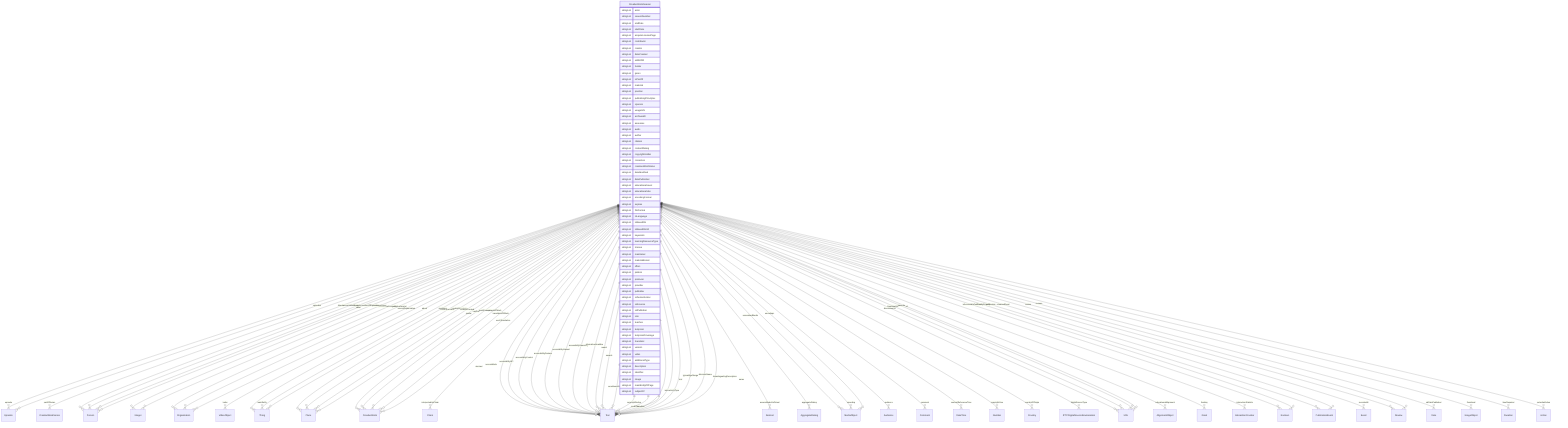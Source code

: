 erDiagram
CreativeWorkSeason {
    stringList actor  
    stringList seasonNumber  
    stringList endDate  
    stringList startDate  
    stringList acquireLicensePage  
    stringList contributor  
    stringList creator  
    stringList dateCreated  
    stringList editEIDR  
    stringList funder  
    stringList genre  
    stringList isPartOf  
    stringList material  
    stringList position  
    stringList publishingPrinciples  
    stringList sponsor  
    stringList usageInfo  
    stringList archivedAt  
    stringList assesses  
    stringList audio  
    stringList author  
    stringList citation  
    stringList contentRating  
    stringList copyrightHolder  
    stringList correction  
    stringList creativeWorkStatus  
    stringList dateModified  
    stringList datePublished  
    stringList educationalLevel  
    stringList educationalUse  
    stringList encodingFormat  
    stringList expires  
    stringList fileFormat  
    stringList inLanguage  
    stringList isBasedOn  
    stringList isBasedOnUrl  
    stringList keywords  
    stringList learningResourceType  
    stringList license  
    stringList maintainer  
    stringList materialExtent  
    stringList offers  
    stringList pattern  
    stringList producer  
    stringList provider  
    stringList publisher  
    stringList schemaVersion  
    stringList sdLicense  
    stringList sdPublisher  
    stringList size  
    stringList teaches  
    stringList temporal  
    stringList temporalCoverage  
    stringList translator  
    stringList version  
    stringList video  
    stringList additionalType  
    stringList description  
    stringList identifier  
    stringList image  
    stringList mainEntityOfPage  
    stringList subjectOf  
}

CreativeWorkSeason ||--}o Episode : "episode"
CreativeWorkSeason ||--}o CreativeWorkSeries : "partOfSeries"
CreativeWorkSeason ||--}o Person : "director"
CreativeWorkSeason ||--}o Episode : "episodes"
CreativeWorkSeason ||--}o Integer : "numberOfEpisodes"
CreativeWorkSeason ||--}o Organization : "productionCompany"
CreativeWorkSeason ||--}o VideoObject : "trailer"
CreativeWorkSeason ||--}o Thing : "about"
CreativeWorkSeason ||--}o Place : "contentLocation"
CreativeWorkSeason ||--}o CreativeWork : "hasPart"
CreativeWorkSeason ||--}o Claim : "interpretedAsClaim"
CreativeWorkSeason ||--}o Thing : "mainEntity"
CreativeWorkSeason ||--}o Place : "spatialCoverage"
CreativeWorkSeason ||--}o CreativeWork : "workExample"
CreativeWorkSeason ||--}o Text : "abstract"
CreativeWorkSeason ||--}o Text : "accessMode"
CreativeWorkSeason ||--}o ItemList : "accessModeSufficient"
CreativeWorkSeason ||--}o Text : "accessibilityAPI"
CreativeWorkSeason ||--}o Text : "accessibilityControl"
CreativeWorkSeason ||--}o Text : "accessibilityFeature"
CreativeWorkSeason ||--}o Text : "accessibilityHazard"
CreativeWorkSeason ||--}o Text : "accessibilitySummary"
CreativeWorkSeason ||--}o Person : "accountablePerson"
CreativeWorkSeason ||--}o AggregateRating : "aggregateRating"
CreativeWorkSeason ||--}o Text : "alternativeHeadline"
CreativeWorkSeason ||--}o MediaObject : "associatedMedia"
CreativeWorkSeason ||--}o Audience : "audience"
CreativeWorkSeason ||--}o Text : "award"
CreativeWorkSeason ||--}o Text : "awards"
CreativeWorkSeason ||--}o Person : "character"
CreativeWorkSeason ||--}o Comment : "comment"
CreativeWorkSeason ||--}o Integer : "commentCount"
CreativeWorkSeason ||--}o Text : "conditionsOfAccess"
CreativeWorkSeason ||--}o DateTime : "contentReferenceTime"
CreativeWorkSeason ||--}o Text : "copyrightNotice"
CreativeWorkSeason ||--}o Number : "copyrightYear"
CreativeWorkSeason ||--}o Country : "countryOfOrigin"
CreativeWorkSeason ||--}o Text : "creditText"
CreativeWorkSeason ||--}o IPTCDigitalSourceEnumeration : "digitalSourceType"
CreativeWorkSeason ||--}o URL : "discussionUrl"
CreativeWorkSeason ||--}o Person : "editor"
CreativeWorkSeason ||--}o AlignmentObject : "educationalAlignment"
CreativeWorkSeason ||--}o MediaObject : "encoding"
CreativeWorkSeason ||--}o MediaObject : "encodings"
CreativeWorkSeason ||--}o CreativeWork : "exampleOfWork"
CreativeWorkSeason ||--}o Grant : "funding"
CreativeWorkSeason ||--}o Text : "headline"
CreativeWorkSeason ||--}o InteractionCounter : "interactionStatistic"
CreativeWorkSeason ||--}o Text : "interactivityType"
CreativeWorkSeason ||--}o Boolean : "isAccessibleForFree"
CreativeWorkSeason ||--}o Boolean : "isFamilyFriendly"
CreativeWorkSeason ||--}o Place : "locationCreated"
CreativeWorkSeason ||--}o Thing : "mentions"
CreativeWorkSeason ||--}o PublicationEvent : "publication"
CreativeWorkSeason ||--}o Organization : "publisherImprint"
CreativeWorkSeason ||--}o Event : "recordedAt"
CreativeWorkSeason ||--}o PublicationEvent : "releasedEvent"
CreativeWorkSeason ||--}o Review : "review"
CreativeWorkSeason ||--}o Review : "reviews"
CreativeWorkSeason ||--}o Date : "sdDatePublished"
CreativeWorkSeason ||--}o Organization : "sourceOrganization"
CreativeWorkSeason ||--}o Place : "spatial"
CreativeWorkSeason ||--}o Text : "text"
CreativeWorkSeason ||--}o ImageObject : "thumbnail"
CreativeWorkSeason ||--}o URL : "thumbnailUrl"
CreativeWorkSeason ||--}o Duration : "timeRequired"
CreativeWorkSeason ||--}o CreativeWork : "translationOfWork"
CreativeWorkSeason ||--}o Text : "typicalAgeRange"
CreativeWorkSeason ||--}o CreativeWork : "workTranslation"
CreativeWorkSeason ||--}o Text : "alternateName"
CreativeWorkSeason ||--}o Text : "disambiguatingDescription"
CreativeWorkSeason ||--}o Text : "name"
CreativeWorkSeason ||--}o URL : "sameAs"
CreativeWorkSeason ||--}o Action : "potentialAction"
CreativeWorkSeason ||--}o URL : "url"